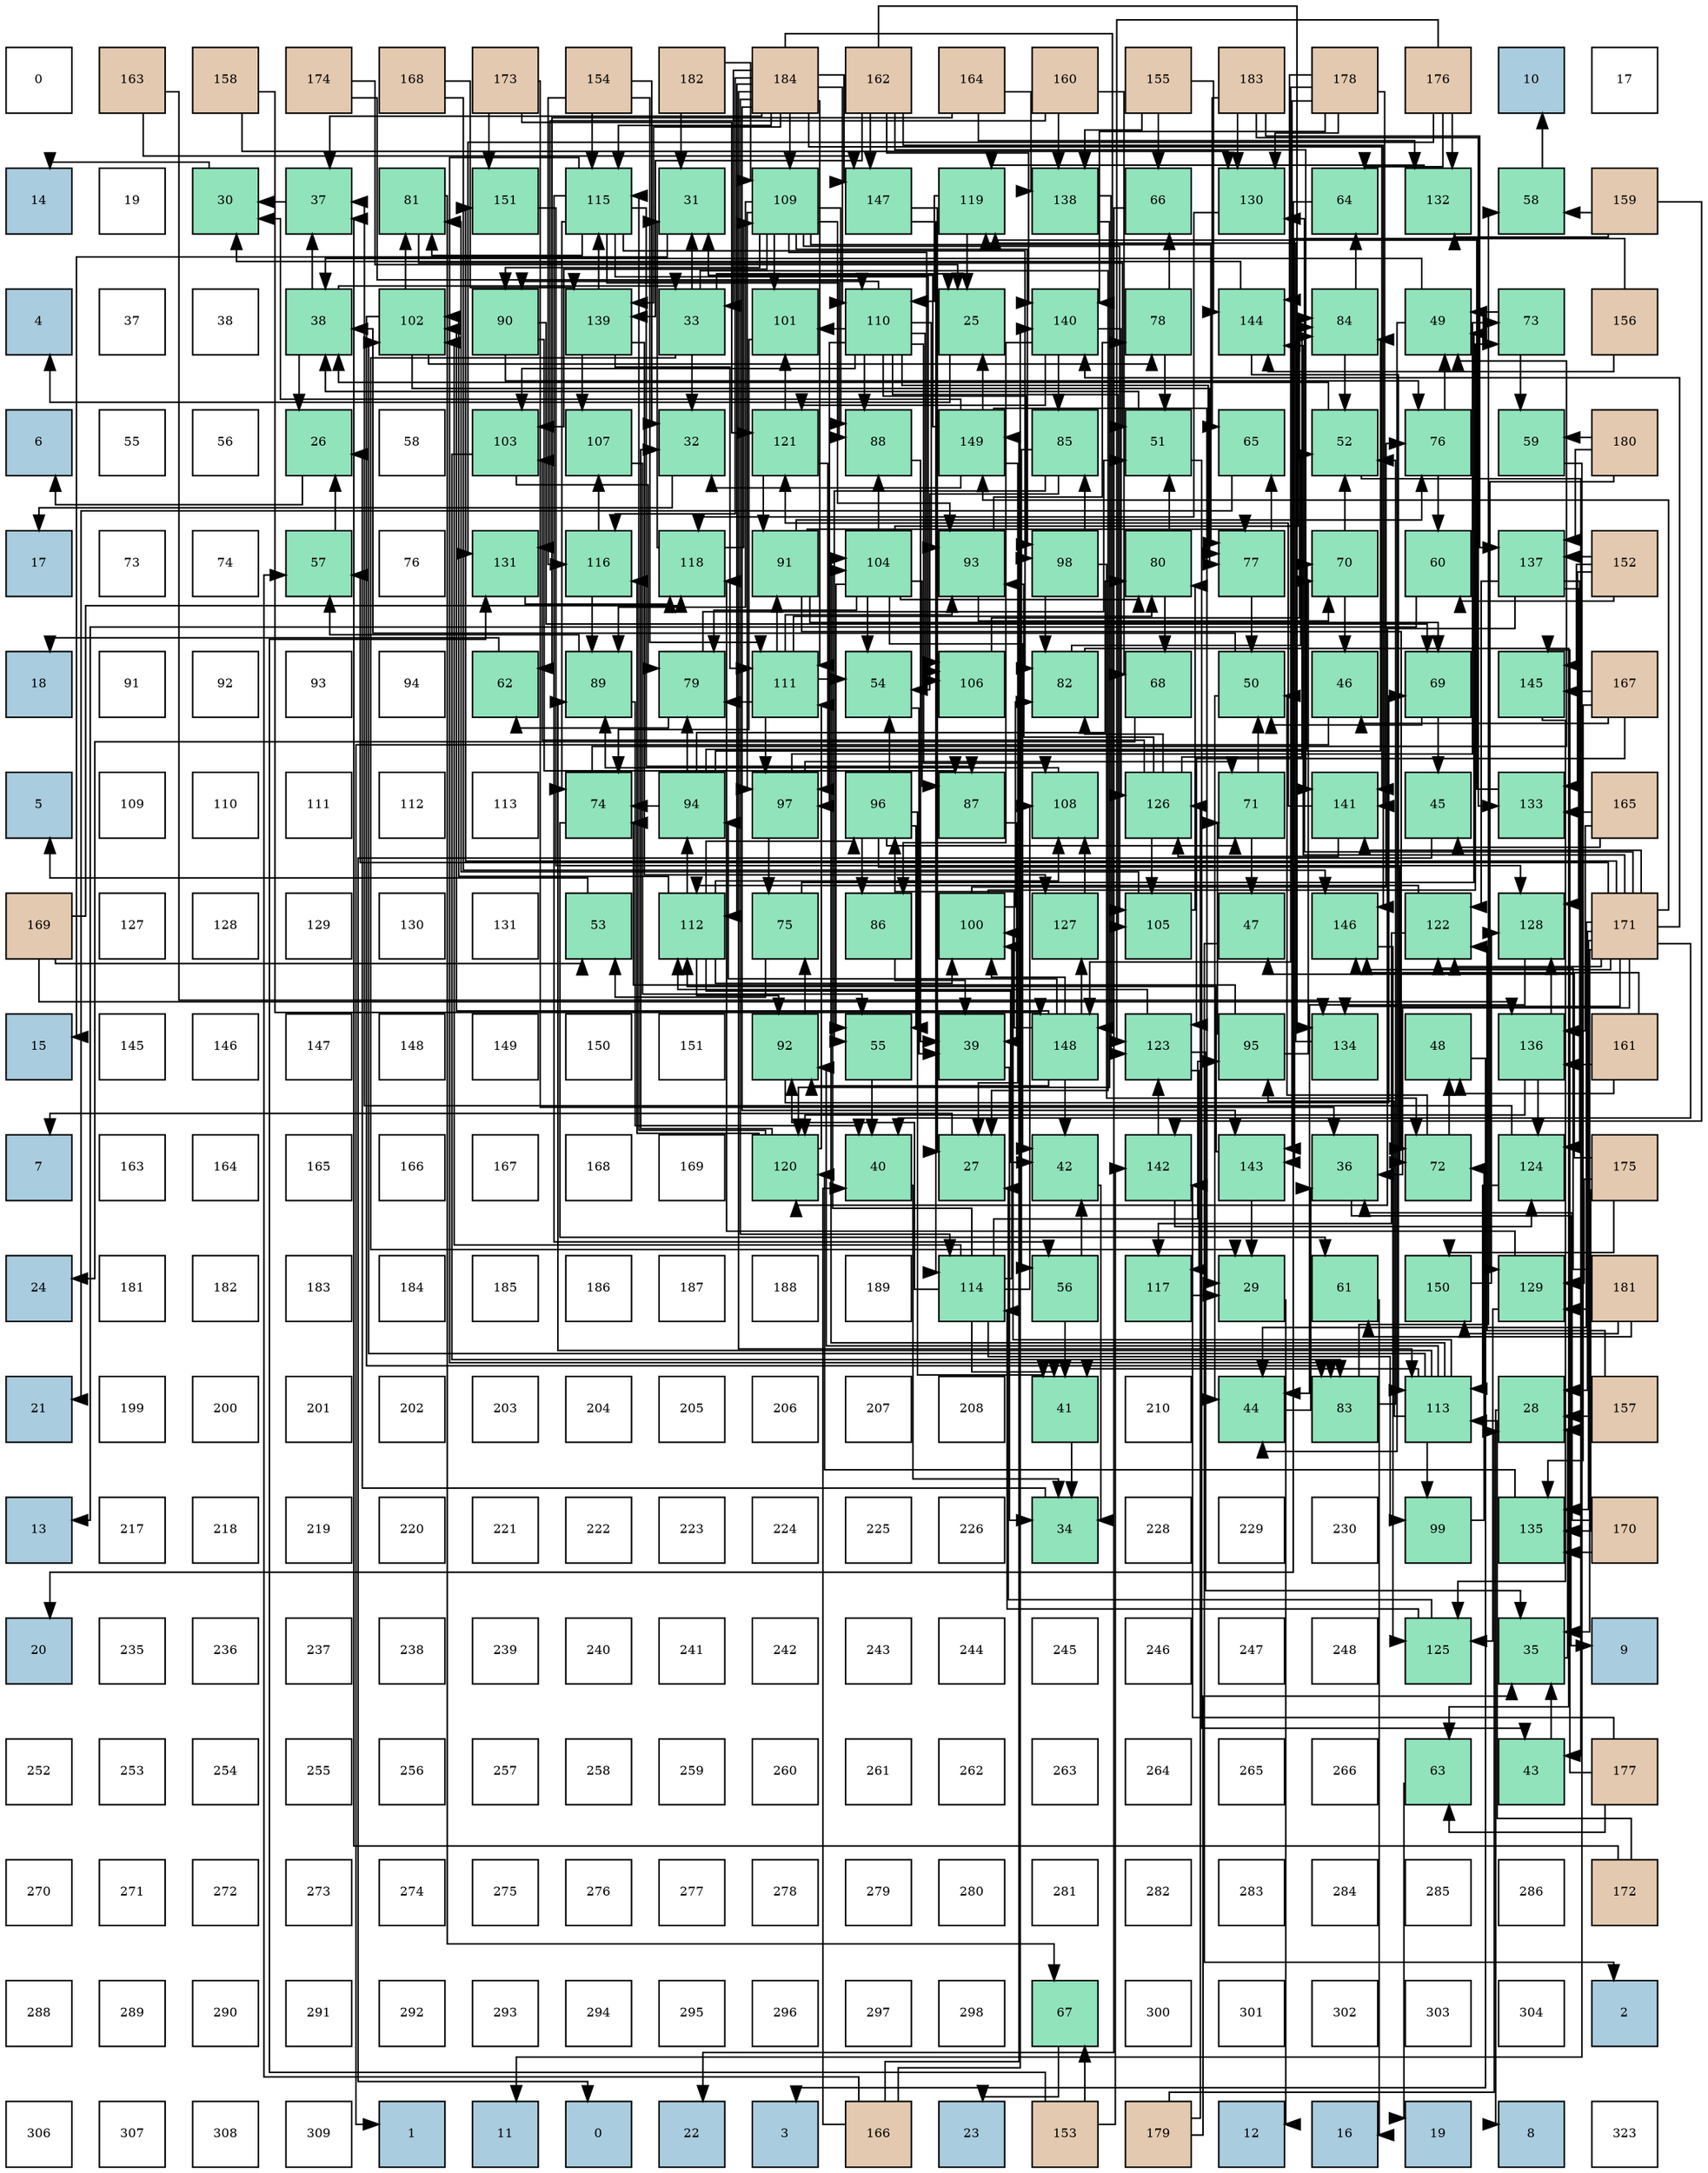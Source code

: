 digraph layout{
 rankdir=TB;
 splines=ortho;
 node [style=filled shape=square fixedsize=true width=0.6];
0[label="0", fontsize=8, fillcolor="#ffffff"];
1[label="163", fontsize=8, fillcolor="#e3c9af"];
2[label="158", fontsize=8, fillcolor="#e3c9af"];
3[label="174", fontsize=8, fillcolor="#e3c9af"];
4[label="168", fontsize=8, fillcolor="#e3c9af"];
5[label="173", fontsize=8, fillcolor="#e3c9af"];
6[label="154", fontsize=8, fillcolor="#e3c9af"];
7[label="182", fontsize=8, fillcolor="#e3c9af"];
8[label="184", fontsize=8, fillcolor="#e3c9af"];
9[label="162", fontsize=8, fillcolor="#e3c9af"];
10[label="164", fontsize=8, fillcolor="#e3c9af"];
11[label="160", fontsize=8, fillcolor="#e3c9af"];
12[label="155", fontsize=8, fillcolor="#e3c9af"];
13[label="183", fontsize=8, fillcolor="#e3c9af"];
14[label="178", fontsize=8, fillcolor="#e3c9af"];
15[label="176", fontsize=8, fillcolor="#e3c9af"];
16[label="10", fontsize=8, fillcolor="#a9ccde"];
17[label="17", fontsize=8, fillcolor="#ffffff"];
18[label="14", fontsize=8, fillcolor="#a9ccde"];
19[label="19", fontsize=8, fillcolor="#ffffff"];
20[label="30", fontsize=8, fillcolor="#91e3bb"];
21[label="37", fontsize=8, fillcolor="#91e3bb"];
22[label="81", fontsize=8, fillcolor="#91e3bb"];
23[label="151", fontsize=8, fillcolor="#91e3bb"];
24[label="115", fontsize=8, fillcolor="#91e3bb"];
25[label="31", fontsize=8, fillcolor="#91e3bb"];
26[label="109", fontsize=8, fillcolor="#91e3bb"];
27[label="147", fontsize=8, fillcolor="#91e3bb"];
28[label="119", fontsize=8, fillcolor="#91e3bb"];
29[label="138", fontsize=8, fillcolor="#91e3bb"];
30[label="66", fontsize=8, fillcolor="#91e3bb"];
31[label="130", fontsize=8, fillcolor="#91e3bb"];
32[label="64", fontsize=8, fillcolor="#91e3bb"];
33[label="132", fontsize=8, fillcolor="#91e3bb"];
34[label="58", fontsize=8, fillcolor="#91e3bb"];
35[label="159", fontsize=8, fillcolor="#e3c9af"];
36[label="4", fontsize=8, fillcolor="#a9ccde"];
37[label="37", fontsize=8, fillcolor="#ffffff"];
38[label="38", fontsize=8, fillcolor="#ffffff"];
39[label="38", fontsize=8, fillcolor="#91e3bb"];
40[label="102", fontsize=8, fillcolor="#91e3bb"];
41[label="90", fontsize=8, fillcolor="#91e3bb"];
42[label="139", fontsize=8, fillcolor="#91e3bb"];
43[label="33", fontsize=8, fillcolor="#91e3bb"];
44[label="101", fontsize=8, fillcolor="#91e3bb"];
45[label="110", fontsize=8, fillcolor="#91e3bb"];
46[label="25", fontsize=8, fillcolor="#91e3bb"];
47[label="140", fontsize=8, fillcolor="#91e3bb"];
48[label="78", fontsize=8, fillcolor="#91e3bb"];
49[label="144", fontsize=8, fillcolor="#91e3bb"];
50[label="84", fontsize=8, fillcolor="#91e3bb"];
51[label="49", fontsize=8, fillcolor="#91e3bb"];
52[label="73", fontsize=8, fillcolor="#91e3bb"];
53[label="156", fontsize=8, fillcolor="#e3c9af"];
54[label="6", fontsize=8, fillcolor="#a9ccde"];
55[label="55", fontsize=8, fillcolor="#ffffff"];
56[label="56", fontsize=8, fillcolor="#ffffff"];
57[label="26", fontsize=8, fillcolor="#91e3bb"];
58[label="58", fontsize=8, fillcolor="#ffffff"];
59[label="103", fontsize=8, fillcolor="#91e3bb"];
60[label="107", fontsize=8, fillcolor="#91e3bb"];
61[label="32", fontsize=8, fillcolor="#91e3bb"];
62[label="121", fontsize=8, fillcolor="#91e3bb"];
63[label="88", fontsize=8, fillcolor="#91e3bb"];
64[label="149", fontsize=8, fillcolor="#91e3bb"];
65[label="85", fontsize=8, fillcolor="#91e3bb"];
66[label="51", fontsize=8, fillcolor="#91e3bb"];
67[label="65", fontsize=8, fillcolor="#91e3bb"];
68[label="52", fontsize=8, fillcolor="#91e3bb"];
69[label="76", fontsize=8, fillcolor="#91e3bb"];
70[label="59", fontsize=8, fillcolor="#91e3bb"];
71[label="180", fontsize=8, fillcolor="#e3c9af"];
72[label="17", fontsize=8, fillcolor="#a9ccde"];
73[label="73", fontsize=8, fillcolor="#ffffff"];
74[label="74", fontsize=8, fillcolor="#ffffff"];
75[label="57", fontsize=8, fillcolor="#91e3bb"];
76[label="76", fontsize=8, fillcolor="#ffffff"];
77[label="131", fontsize=8, fillcolor="#91e3bb"];
78[label="116", fontsize=8, fillcolor="#91e3bb"];
79[label="118", fontsize=8, fillcolor="#91e3bb"];
80[label="91", fontsize=8, fillcolor="#91e3bb"];
81[label="104", fontsize=8, fillcolor="#91e3bb"];
82[label="93", fontsize=8, fillcolor="#91e3bb"];
83[label="98", fontsize=8, fillcolor="#91e3bb"];
84[label="80", fontsize=8, fillcolor="#91e3bb"];
85[label="77", fontsize=8, fillcolor="#91e3bb"];
86[label="70", fontsize=8, fillcolor="#91e3bb"];
87[label="60", fontsize=8, fillcolor="#91e3bb"];
88[label="137", fontsize=8, fillcolor="#91e3bb"];
89[label="152", fontsize=8, fillcolor="#e3c9af"];
90[label="18", fontsize=8, fillcolor="#a9ccde"];
91[label="91", fontsize=8, fillcolor="#ffffff"];
92[label="92", fontsize=8, fillcolor="#ffffff"];
93[label="93", fontsize=8, fillcolor="#ffffff"];
94[label="94", fontsize=8, fillcolor="#ffffff"];
95[label="62", fontsize=8, fillcolor="#91e3bb"];
96[label="89", fontsize=8, fillcolor="#91e3bb"];
97[label="79", fontsize=8, fillcolor="#91e3bb"];
98[label="111", fontsize=8, fillcolor="#91e3bb"];
99[label="54", fontsize=8, fillcolor="#91e3bb"];
100[label="106", fontsize=8, fillcolor="#91e3bb"];
101[label="82", fontsize=8, fillcolor="#91e3bb"];
102[label="68", fontsize=8, fillcolor="#91e3bb"];
103[label="50", fontsize=8, fillcolor="#91e3bb"];
104[label="46", fontsize=8, fillcolor="#91e3bb"];
105[label="69", fontsize=8, fillcolor="#91e3bb"];
106[label="145", fontsize=8, fillcolor="#91e3bb"];
107[label="167", fontsize=8, fillcolor="#e3c9af"];
108[label="5", fontsize=8, fillcolor="#a9ccde"];
109[label="109", fontsize=8, fillcolor="#ffffff"];
110[label="110", fontsize=8, fillcolor="#ffffff"];
111[label="111", fontsize=8, fillcolor="#ffffff"];
112[label="112", fontsize=8, fillcolor="#ffffff"];
113[label="113", fontsize=8, fillcolor="#ffffff"];
114[label="74", fontsize=8, fillcolor="#91e3bb"];
115[label="94", fontsize=8, fillcolor="#91e3bb"];
116[label="97", fontsize=8, fillcolor="#91e3bb"];
117[label="96", fontsize=8, fillcolor="#91e3bb"];
118[label="87", fontsize=8, fillcolor="#91e3bb"];
119[label="108", fontsize=8, fillcolor="#91e3bb"];
120[label="126", fontsize=8, fillcolor="#91e3bb"];
121[label="71", fontsize=8, fillcolor="#91e3bb"];
122[label="141", fontsize=8, fillcolor="#91e3bb"];
123[label="45", fontsize=8, fillcolor="#91e3bb"];
124[label="133", fontsize=8, fillcolor="#91e3bb"];
125[label="165", fontsize=8, fillcolor="#e3c9af"];
126[label="169", fontsize=8, fillcolor="#e3c9af"];
127[label="127", fontsize=8, fillcolor="#ffffff"];
128[label="128", fontsize=8, fillcolor="#ffffff"];
129[label="129", fontsize=8, fillcolor="#ffffff"];
130[label="130", fontsize=8, fillcolor="#ffffff"];
131[label="131", fontsize=8, fillcolor="#ffffff"];
132[label="53", fontsize=8, fillcolor="#91e3bb"];
133[label="112", fontsize=8, fillcolor="#91e3bb"];
134[label="75", fontsize=8, fillcolor="#91e3bb"];
135[label="86", fontsize=8, fillcolor="#91e3bb"];
136[label="100", fontsize=8, fillcolor="#91e3bb"];
137[label="127", fontsize=8, fillcolor="#91e3bb"];
138[label="105", fontsize=8, fillcolor="#91e3bb"];
139[label="47", fontsize=8, fillcolor="#91e3bb"];
140[label="146", fontsize=8, fillcolor="#91e3bb"];
141[label="122", fontsize=8, fillcolor="#91e3bb"];
142[label="128", fontsize=8, fillcolor="#91e3bb"];
143[label="171", fontsize=8, fillcolor="#e3c9af"];
144[label="15", fontsize=8, fillcolor="#a9ccde"];
145[label="145", fontsize=8, fillcolor="#ffffff"];
146[label="146", fontsize=8, fillcolor="#ffffff"];
147[label="147", fontsize=8, fillcolor="#ffffff"];
148[label="148", fontsize=8, fillcolor="#ffffff"];
149[label="149", fontsize=8, fillcolor="#ffffff"];
150[label="150", fontsize=8, fillcolor="#ffffff"];
151[label="151", fontsize=8, fillcolor="#ffffff"];
152[label="92", fontsize=8, fillcolor="#91e3bb"];
153[label="55", fontsize=8, fillcolor="#91e3bb"];
154[label="39", fontsize=8, fillcolor="#91e3bb"];
155[label="148", fontsize=8, fillcolor="#91e3bb"];
156[label="123", fontsize=8, fillcolor="#91e3bb"];
157[label="95", fontsize=8, fillcolor="#91e3bb"];
158[label="134", fontsize=8, fillcolor="#91e3bb"];
159[label="48", fontsize=8, fillcolor="#91e3bb"];
160[label="136", fontsize=8, fillcolor="#91e3bb"];
161[label="161", fontsize=8, fillcolor="#e3c9af"];
162[label="7", fontsize=8, fillcolor="#a9ccde"];
163[label="163", fontsize=8, fillcolor="#ffffff"];
164[label="164", fontsize=8, fillcolor="#ffffff"];
165[label="165", fontsize=8, fillcolor="#ffffff"];
166[label="166", fontsize=8, fillcolor="#ffffff"];
167[label="167", fontsize=8, fillcolor="#ffffff"];
168[label="168", fontsize=8, fillcolor="#ffffff"];
169[label="169", fontsize=8, fillcolor="#ffffff"];
170[label="120", fontsize=8, fillcolor="#91e3bb"];
171[label="40", fontsize=8, fillcolor="#91e3bb"];
172[label="27", fontsize=8, fillcolor="#91e3bb"];
173[label="42", fontsize=8, fillcolor="#91e3bb"];
174[label="142", fontsize=8, fillcolor="#91e3bb"];
175[label="143", fontsize=8, fillcolor="#91e3bb"];
176[label="36", fontsize=8, fillcolor="#91e3bb"];
177[label="72", fontsize=8, fillcolor="#91e3bb"];
178[label="124", fontsize=8, fillcolor="#91e3bb"];
179[label="175", fontsize=8, fillcolor="#e3c9af"];
180[label="24", fontsize=8, fillcolor="#a9ccde"];
181[label="181", fontsize=8, fillcolor="#ffffff"];
182[label="182", fontsize=8, fillcolor="#ffffff"];
183[label="183", fontsize=8, fillcolor="#ffffff"];
184[label="184", fontsize=8, fillcolor="#ffffff"];
185[label="185", fontsize=8, fillcolor="#ffffff"];
186[label="186", fontsize=8, fillcolor="#ffffff"];
187[label="187", fontsize=8, fillcolor="#ffffff"];
188[label="188", fontsize=8, fillcolor="#ffffff"];
189[label="189", fontsize=8, fillcolor="#ffffff"];
190[label="114", fontsize=8, fillcolor="#91e3bb"];
191[label="56", fontsize=8, fillcolor="#91e3bb"];
192[label="117", fontsize=8, fillcolor="#91e3bb"];
193[label="29", fontsize=8, fillcolor="#91e3bb"];
194[label="61", fontsize=8, fillcolor="#91e3bb"];
195[label="150", fontsize=8, fillcolor="#91e3bb"];
196[label="129", fontsize=8, fillcolor="#91e3bb"];
197[label="181", fontsize=8, fillcolor="#e3c9af"];
198[label="21", fontsize=8, fillcolor="#a9ccde"];
199[label="199", fontsize=8, fillcolor="#ffffff"];
200[label="200", fontsize=8, fillcolor="#ffffff"];
201[label="201", fontsize=8, fillcolor="#ffffff"];
202[label="202", fontsize=8, fillcolor="#ffffff"];
203[label="203", fontsize=8, fillcolor="#ffffff"];
204[label="204", fontsize=8, fillcolor="#ffffff"];
205[label="205", fontsize=8, fillcolor="#ffffff"];
206[label="206", fontsize=8, fillcolor="#ffffff"];
207[label="207", fontsize=8, fillcolor="#ffffff"];
208[label="208", fontsize=8, fillcolor="#ffffff"];
209[label="41", fontsize=8, fillcolor="#91e3bb"];
210[label="210", fontsize=8, fillcolor="#ffffff"];
211[label="44", fontsize=8, fillcolor="#91e3bb"];
212[label="83", fontsize=8, fillcolor="#91e3bb"];
213[label="113", fontsize=8, fillcolor="#91e3bb"];
214[label="28", fontsize=8, fillcolor="#91e3bb"];
215[label="157", fontsize=8, fillcolor="#e3c9af"];
216[label="13", fontsize=8, fillcolor="#a9ccde"];
217[label="217", fontsize=8, fillcolor="#ffffff"];
218[label="218", fontsize=8, fillcolor="#ffffff"];
219[label="219", fontsize=8, fillcolor="#ffffff"];
220[label="220", fontsize=8, fillcolor="#ffffff"];
221[label="221", fontsize=8, fillcolor="#ffffff"];
222[label="222", fontsize=8, fillcolor="#ffffff"];
223[label="223", fontsize=8, fillcolor="#ffffff"];
224[label="224", fontsize=8, fillcolor="#ffffff"];
225[label="225", fontsize=8, fillcolor="#ffffff"];
226[label="226", fontsize=8, fillcolor="#ffffff"];
227[label="34", fontsize=8, fillcolor="#91e3bb"];
228[label="228", fontsize=8, fillcolor="#ffffff"];
229[label="229", fontsize=8, fillcolor="#ffffff"];
230[label="230", fontsize=8, fillcolor="#ffffff"];
231[label="99", fontsize=8, fillcolor="#91e3bb"];
232[label="135", fontsize=8, fillcolor="#91e3bb"];
233[label="170", fontsize=8, fillcolor="#e3c9af"];
234[label="20", fontsize=8, fillcolor="#a9ccde"];
235[label="235", fontsize=8, fillcolor="#ffffff"];
236[label="236", fontsize=8, fillcolor="#ffffff"];
237[label="237", fontsize=8, fillcolor="#ffffff"];
238[label="238", fontsize=8, fillcolor="#ffffff"];
239[label="239", fontsize=8, fillcolor="#ffffff"];
240[label="240", fontsize=8, fillcolor="#ffffff"];
241[label="241", fontsize=8, fillcolor="#ffffff"];
242[label="242", fontsize=8, fillcolor="#ffffff"];
243[label="243", fontsize=8, fillcolor="#ffffff"];
244[label="244", fontsize=8, fillcolor="#ffffff"];
245[label="245", fontsize=8, fillcolor="#ffffff"];
246[label="246", fontsize=8, fillcolor="#ffffff"];
247[label="247", fontsize=8, fillcolor="#ffffff"];
248[label="248", fontsize=8, fillcolor="#ffffff"];
249[label="125", fontsize=8, fillcolor="#91e3bb"];
250[label="35", fontsize=8, fillcolor="#91e3bb"];
251[label="9", fontsize=8, fillcolor="#a9ccde"];
252[label="252", fontsize=8, fillcolor="#ffffff"];
253[label="253", fontsize=8, fillcolor="#ffffff"];
254[label="254", fontsize=8, fillcolor="#ffffff"];
255[label="255", fontsize=8, fillcolor="#ffffff"];
256[label="256", fontsize=8, fillcolor="#ffffff"];
257[label="257", fontsize=8, fillcolor="#ffffff"];
258[label="258", fontsize=8, fillcolor="#ffffff"];
259[label="259", fontsize=8, fillcolor="#ffffff"];
260[label="260", fontsize=8, fillcolor="#ffffff"];
261[label="261", fontsize=8, fillcolor="#ffffff"];
262[label="262", fontsize=8, fillcolor="#ffffff"];
263[label="263", fontsize=8, fillcolor="#ffffff"];
264[label="264", fontsize=8, fillcolor="#ffffff"];
265[label="265", fontsize=8, fillcolor="#ffffff"];
266[label="266", fontsize=8, fillcolor="#ffffff"];
267[label="63", fontsize=8, fillcolor="#91e3bb"];
268[label="43", fontsize=8, fillcolor="#91e3bb"];
269[label="177", fontsize=8, fillcolor="#e3c9af"];
270[label="270", fontsize=8, fillcolor="#ffffff"];
271[label="271", fontsize=8, fillcolor="#ffffff"];
272[label="272", fontsize=8, fillcolor="#ffffff"];
273[label="273", fontsize=8, fillcolor="#ffffff"];
274[label="274", fontsize=8, fillcolor="#ffffff"];
275[label="275", fontsize=8, fillcolor="#ffffff"];
276[label="276", fontsize=8, fillcolor="#ffffff"];
277[label="277", fontsize=8, fillcolor="#ffffff"];
278[label="278", fontsize=8, fillcolor="#ffffff"];
279[label="279", fontsize=8, fillcolor="#ffffff"];
280[label="280", fontsize=8, fillcolor="#ffffff"];
281[label="281", fontsize=8, fillcolor="#ffffff"];
282[label="282", fontsize=8, fillcolor="#ffffff"];
283[label="283", fontsize=8, fillcolor="#ffffff"];
284[label="284", fontsize=8, fillcolor="#ffffff"];
285[label="285", fontsize=8, fillcolor="#ffffff"];
286[label="286", fontsize=8, fillcolor="#ffffff"];
287[label="172", fontsize=8, fillcolor="#e3c9af"];
288[label="288", fontsize=8, fillcolor="#ffffff"];
289[label="289", fontsize=8, fillcolor="#ffffff"];
290[label="290", fontsize=8, fillcolor="#ffffff"];
291[label="291", fontsize=8, fillcolor="#ffffff"];
292[label="292", fontsize=8, fillcolor="#ffffff"];
293[label="293", fontsize=8, fillcolor="#ffffff"];
294[label="294", fontsize=8, fillcolor="#ffffff"];
295[label="295", fontsize=8, fillcolor="#ffffff"];
296[label="296", fontsize=8, fillcolor="#ffffff"];
297[label="297", fontsize=8, fillcolor="#ffffff"];
298[label="298", fontsize=8, fillcolor="#ffffff"];
299[label="67", fontsize=8, fillcolor="#91e3bb"];
300[label="300", fontsize=8, fillcolor="#ffffff"];
301[label="301", fontsize=8, fillcolor="#ffffff"];
302[label="302", fontsize=8, fillcolor="#ffffff"];
303[label="303", fontsize=8, fillcolor="#ffffff"];
304[label="304", fontsize=8, fillcolor="#ffffff"];
305[label="2", fontsize=8, fillcolor="#a9ccde"];
306[label="306", fontsize=8, fillcolor="#ffffff"];
307[label="307", fontsize=8, fillcolor="#ffffff"];
308[label="308", fontsize=8, fillcolor="#ffffff"];
309[label="309", fontsize=8, fillcolor="#ffffff"];
310[label="1", fontsize=8, fillcolor="#a9ccde"];
311[label="11", fontsize=8, fillcolor="#a9ccde"];
312[label="0", fontsize=8, fillcolor="#a9ccde"];
313[label="22", fontsize=8, fillcolor="#a9ccde"];
314[label="3", fontsize=8, fillcolor="#a9ccde"];
315[label="166", fontsize=8, fillcolor="#e3c9af"];
316[label="23", fontsize=8, fillcolor="#a9ccde"];
317[label="153", fontsize=8, fillcolor="#e3c9af"];
318[label="179", fontsize=8, fillcolor="#e3c9af"];
319[label="12", fontsize=8, fillcolor="#a9ccde"];
320[label="16", fontsize=8, fillcolor="#a9ccde"];
321[label="19", fontsize=8, fillcolor="#a9ccde"];
322[label="8", fontsize=8, fillcolor="#a9ccde"];
323[label="323", fontsize=8, fillcolor="#ffffff"];
edge [constraint=false, style=vis];46 -> 36;
57 -> 54;
172 -> 162;
214 -> 322;
193 -> 319;
20 -> 18;
25 -> 144;
61 -> 72;
43 -> 46;
43 -> 172;
43 -> 193;
43 -> 25;
43 -> 61;
227 -> 57;
250 -> 214;
176 -> 251;
21 -> 20;
39 -> 57;
39 -> 43;
39 -> 21;
154 -> 227;
171 -> 227;
209 -> 227;
173 -> 227;
268 -> 250;
211 -> 176;
123 -> 312;
104 -> 310;
139 -> 305;
159 -> 314;
51 -> 39;
51 -> 211;
103 -> 39;
103 -> 211;
66 -> 39;
66 -> 268;
68 -> 39;
68 -> 268;
132 -> 108;
99 -> 154;
153 -> 171;
191 -> 209;
191 -> 173;
75 -> 57;
34 -> 16;
70 -> 311;
87 -> 216;
194 -> 320;
95 -> 90;
267 -> 321;
32 -> 234;
67 -> 198;
30 -> 313;
299 -> 316;
102 -> 180;
105 -> 123;
105 -> 103;
86 -> 104;
86 -> 68;
121 -> 139;
121 -> 103;
177 -> 159;
177 -> 103;
52 -> 51;
52 -> 70;
114 -> 51;
114 -> 194;
134 -> 51;
134 -> 132;
69 -> 51;
69 -> 87;
85 -> 103;
85 -> 67;
48 -> 66;
48 -> 30;
97 -> 66;
97 -> 95;
84 -> 66;
84 -> 102;
22 -> 66;
22 -> 299;
101 -> 68;
101 -> 267;
212 -> 68;
212 -> 34;
50 -> 68;
50 -> 32;
65 -> 99;
65 -> 153;
65 -> 191;
135 -> 154;
118 -> 154;
63 -> 154;
96 -> 171;
96 -> 75;
41 -> 105;
41 -> 69;
41 -> 118;
80 -> 105;
80 -> 177;
80 -> 69;
80 -> 85;
152 -> 105;
152 -> 134;
82 -> 86;
82 -> 48;
115 -> 86;
115 -> 114;
115 -> 97;
115 -> 84;
115 -> 50;
157 -> 86;
157 -> 121;
157 -> 114;
117 -> 209;
117 -> 99;
117 -> 153;
117 -> 121;
117 -> 177;
117 -> 135;
116 -> 121;
116 -> 52;
116 -> 134;
83 -> 177;
83 -> 101;
83 -> 65;
231 -> 177;
136 -> 52;
136 -> 69;
136 -> 101;
44 -> 114;
40 -> 85;
40 -> 48;
40 -> 22;
40 -> 212;
59 -> 97;
59 -> 212;
81 -> 173;
81 -> 99;
81 -> 153;
81 -> 97;
81 -> 84;
81 -> 50;
81 -> 118;
81 -> 63;
138 -> 84;
138 -> 22;
100 -> 50;
60 -> 153;
119 -> 96;
26 -> 85;
26 -> 63;
26 -> 96;
26 -> 41;
26 -> 82;
26 -> 116;
26 -> 83;
26 -> 44;
26 -> 59;
26 -> 138;
26 -> 100;
45 -> 85;
45 -> 63;
45 -> 41;
45 -> 82;
45 -> 116;
45 -> 83;
45 -> 44;
45 -> 59;
45 -> 138;
45 -> 100;
45 -> 119;
98 -> 99;
98 -> 97;
98 -> 84;
98 -> 80;
98 -> 82;
98 -> 116;
133 -> 173;
133 -> 152;
133 -> 115;
133 -> 117;
133 -> 136;
133 -> 40;
133 -> 119;
213 -> 209;
213 -> 96;
213 -> 152;
213 -> 157;
213 -> 231;
213 -> 136;
213 -> 40;
213 -> 81;
190 -> 209;
190 -> 152;
190 -> 157;
190 -> 231;
190 -> 136;
190 -> 40;
190 -> 81;
190 -> 119;
24 -> 191;
24 -> 114;
24 -> 22;
24 -> 101;
24 -> 212;
24 -> 118;
24 -> 63;
24 -> 100;
78 -> 96;
78 -> 60;
192 -> 193;
79 -> 25;
79 -> 26;
28 -> 46;
28 -> 45;
170 -> 61;
170 -> 98;
170 -> 24;
170 -> 78;
62 -> 80;
62 -> 116;
62 -> 44;
141 -> 133;
141 -> 192;
156 -> 250;
156 -> 133;
156 -> 192;
178 -> 21;
178 -> 213;
249 -> 172;
249 -> 190;
120 -> 101;
120 -> 50;
120 -> 82;
120 -> 59;
120 -> 138;
137 -> 119;
142 -> 211;
196 -> 79;
196 -> 249;
31 -> 79;
77 -> 79;
33 -> 28;
124 -> 28;
158 -> 28;
232 -> 170;
160 -> 170;
160 -> 178;
160 -> 142;
88 -> 170;
88 -> 141;
88 -> 178;
88 -> 142;
29 -> 170;
29 -> 156;
42 -> 60;
42 -> 98;
42 -> 24;
42 -> 137;
47 -> 65;
47 -> 135;
47 -> 62;
47 -> 120;
122 -> 62;
122 -> 120;
174 -> 156;
174 -> 178;
175 -> 193;
175 -> 133;
49 -> 20;
49 -> 213;
106 -> 249;
140 -> 249;
27 -> 172;
27 -> 190;
155 -> 173;
155 -> 152;
155 -> 115;
155 -> 117;
155 -> 136;
155 -> 40;
155 -> 137;
64 -> 46;
64 -> 172;
64 -> 193;
64 -> 20;
64 -> 25;
64 -> 61;
195 -> 142;
23 -> 142;
89 -> 87;
89 -> 124;
89 -> 88;
89 -> 106;
317 -> 299;
317 -> 77;
317 -> 174;
6 -> 61;
6 -> 98;
6 -> 24;
6 -> 78;
12 -> 30;
12 -> 29;
12 -> 49;
53 -> 175;
53 -> 49;
215 -> 214;
215 -> 141;
2 -> 31;
2 -> 155;
35 -> 34;
35 -> 33;
35 -> 174;
11 -> 102;
11 -> 77;
11 -> 29;
161 -> 159;
161 -> 160;
161 -> 140;
9 -> 158;
9 -> 42;
9 -> 47;
9 -> 122;
9 -> 140;
9 -> 27;
1 -> 158;
1 -> 27;
10 -> 95;
10 -> 33;
10 -> 29;
125 -> 123;
125 -> 124;
125 -> 160;
315 -> 171;
315 -> 75;
315 -> 47;
315 -> 64;
107 -> 104;
107 -> 156;
107 -> 232;
107 -> 106;
4 -> 42;
4 -> 140;
126 -> 132;
126 -> 79;
126 -> 160;
233 -> 176;
233 -> 232;
143 -> 214;
143 -> 250;
143 -> 176;
143 -> 171;
143 -> 211;
143 -> 75;
143 -> 141;
143 -> 31;
143 -> 158;
143 -> 232;
143 -> 47;
143 -> 122;
143 -> 49;
143 -> 140;
143 -> 64;
143 -> 23;
287 -> 21;
287 -> 213;
5 -> 176;
5 -> 62;
5 -> 23;
3 -> 46;
3 -> 45;
179 -> 139;
179 -> 196;
179 -> 232;
179 -> 195;
15 -> 32;
15 -> 156;
15 -> 77;
15 -> 33;
269 -> 267;
269 -> 174;
269 -> 106;
14 -> 31;
14 -> 47;
14 -> 122;
14 -> 175;
14 -> 49;
14 -> 155;
318 -> 214;
318 -> 250;
318 -> 120;
71 -> 70;
71 -> 196;
71 -> 88;
197 -> 194;
197 -> 141;
197 -> 196;
197 -> 195;
7 -> 25;
7 -> 26;
13 -> 67;
13 -> 31;
13 -> 124;
13 -> 88;
8 -> 43;
8 -> 21;
8 -> 26;
8 -> 45;
8 -> 98;
8 -> 133;
8 -> 213;
8 -> 190;
8 -> 24;
8 -> 78;
8 -> 42;
8 -> 122;
8 -> 175;
8 -> 27;
8 -> 155;
edge [constraint=true, style=invis];
0 -> 18 -> 36 -> 54 -> 72 -> 90 -> 108 -> 126 -> 144 -> 162 -> 180 -> 198 -> 216 -> 234 -> 252 -> 270 -> 288 -> 306;
1 -> 19 -> 37 -> 55 -> 73 -> 91 -> 109 -> 127 -> 145 -> 163 -> 181 -> 199 -> 217 -> 235 -> 253 -> 271 -> 289 -> 307;
2 -> 20 -> 38 -> 56 -> 74 -> 92 -> 110 -> 128 -> 146 -> 164 -> 182 -> 200 -> 218 -> 236 -> 254 -> 272 -> 290 -> 308;
3 -> 21 -> 39 -> 57 -> 75 -> 93 -> 111 -> 129 -> 147 -> 165 -> 183 -> 201 -> 219 -> 237 -> 255 -> 273 -> 291 -> 309;
4 -> 22 -> 40 -> 58 -> 76 -> 94 -> 112 -> 130 -> 148 -> 166 -> 184 -> 202 -> 220 -> 238 -> 256 -> 274 -> 292 -> 310;
5 -> 23 -> 41 -> 59 -> 77 -> 95 -> 113 -> 131 -> 149 -> 167 -> 185 -> 203 -> 221 -> 239 -> 257 -> 275 -> 293 -> 311;
6 -> 24 -> 42 -> 60 -> 78 -> 96 -> 114 -> 132 -> 150 -> 168 -> 186 -> 204 -> 222 -> 240 -> 258 -> 276 -> 294 -> 312;
7 -> 25 -> 43 -> 61 -> 79 -> 97 -> 115 -> 133 -> 151 -> 169 -> 187 -> 205 -> 223 -> 241 -> 259 -> 277 -> 295 -> 313;
8 -> 26 -> 44 -> 62 -> 80 -> 98 -> 116 -> 134 -> 152 -> 170 -> 188 -> 206 -> 224 -> 242 -> 260 -> 278 -> 296 -> 314;
9 -> 27 -> 45 -> 63 -> 81 -> 99 -> 117 -> 135 -> 153 -> 171 -> 189 -> 207 -> 225 -> 243 -> 261 -> 279 -> 297 -> 315;
10 -> 28 -> 46 -> 64 -> 82 -> 100 -> 118 -> 136 -> 154 -> 172 -> 190 -> 208 -> 226 -> 244 -> 262 -> 280 -> 298 -> 316;
11 -> 29 -> 47 -> 65 -> 83 -> 101 -> 119 -> 137 -> 155 -> 173 -> 191 -> 209 -> 227 -> 245 -> 263 -> 281 -> 299 -> 317;
12 -> 30 -> 48 -> 66 -> 84 -> 102 -> 120 -> 138 -> 156 -> 174 -> 192 -> 210 -> 228 -> 246 -> 264 -> 282 -> 300 -> 318;
13 -> 31 -> 49 -> 67 -> 85 -> 103 -> 121 -> 139 -> 157 -> 175 -> 193 -> 211 -> 229 -> 247 -> 265 -> 283 -> 301 -> 319;
14 -> 32 -> 50 -> 68 -> 86 -> 104 -> 122 -> 140 -> 158 -> 176 -> 194 -> 212 -> 230 -> 248 -> 266 -> 284 -> 302 -> 320;
15 -> 33 -> 51 -> 69 -> 87 -> 105 -> 123 -> 141 -> 159 -> 177 -> 195 -> 213 -> 231 -> 249 -> 267 -> 285 -> 303 -> 321;
16 -> 34 -> 52 -> 70 -> 88 -> 106 -> 124 -> 142 -> 160 -> 178 -> 196 -> 214 -> 232 -> 250 -> 268 -> 286 -> 304 -> 322;
17 -> 35 -> 53 -> 71 -> 89 -> 107 -> 125 -> 143 -> 161 -> 179 -> 197 -> 215 -> 233 -> 251 -> 269 -> 287 -> 305 -> 323;
rank = same {0 -> 1 -> 2 -> 3 -> 4 -> 5 -> 6 -> 7 -> 8 -> 9 -> 10 -> 11 -> 12 -> 13 -> 14 -> 15 -> 16 -> 17};
rank = same {18 -> 19 -> 20 -> 21 -> 22 -> 23 -> 24 -> 25 -> 26 -> 27 -> 28 -> 29 -> 30 -> 31 -> 32 -> 33 -> 34 -> 35};
rank = same {36 -> 37 -> 38 -> 39 -> 40 -> 41 -> 42 -> 43 -> 44 -> 45 -> 46 -> 47 -> 48 -> 49 -> 50 -> 51 -> 52 -> 53};
rank = same {54 -> 55 -> 56 -> 57 -> 58 -> 59 -> 60 -> 61 -> 62 -> 63 -> 64 -> 65 -> 66 -> 67 -> 68 -> 69 -> 70 -> 71};
rank = same {72 -> 73 -> 74 -> 75 -> 76 -> 77 -> 78 -> 79 -> 80 -> 81 -> 82 -> 83 -> 84 -> 85 -> 86 -> 87 -> 88 -> 89};
rank = same {90 -> 91 -> 92 -> 93 -> 94 -> 95 -> 96 -> 97 -> 98 -> 99 -> 100 -> 101 -> 102 -> 103 -> 104 -> 105 -> 106 -> 107};
rank = same {108 -> 109 -> 110 -> 111 -> 112 -> 113 -> 114 -> 115 -> 116 -> 117 -> 118 -> 119 -> 120 -> 121 -> 122 -> 123 -> 124 -> 125};
rank = same {126 -> 127 -> 128 -> 129 -> 130 -> 131 -> 132 -> 133 -> 134 -> 135 -> 136 -> 137 -> 138 -> 139 -> 140 -> 141 -> 142 -> 143};
rank = same {144 -> 145 -> 146 -> 147 -> 148 -> 149 -> 150 -> 151 -> 152 -> 153 -> 154 -> 155 -> 156 -> 157 -> 158 -> 159 -> 160 -> 161};
rank = same {162 -> 163 -> 164 -> 165 -> 166 -> 167 -> 168 -> 169 -> 170 -> 171 -> 172 -> 173 -> 174 -> 175 -> 176 -> 177 -> 178 -> 179};
rank = same {180 -> 181 -> 182 -> 183 -> 184 -> 185 -> 186 -> 187 -> 188 -> 189 -> 190 -> 191 -> 192 -> 193 -> 194 -> 195 -> 196 -> 197};
rank = same {198 -> 199 -> 200 -> 201 -> 202 -> 203 -> 204 -> 205 -> 206 -> 207 -> 208 -> 209 -> 210 -> 211 -> 212 -> 213 -> 214 -> 215};
rank = same {216 -> 217 -> 218 -> 219 -> 220 -> 221 -> 222 -> 223 -> 224 -> 225 -> 226 -> 227 -> 228 -> 229 -> 230 -> 231 -> 232 -> 233};
rank = same {234 -> 235 -> 236 -> 237 -> 238 -> 239 -> 240 -> 241 -> 242 -> 243 -> 244 -> 245 -> 246 -> 247 -> 248 -> 249 -> 250 -> 251};
rank = same {252 -> 253 -> 254 -> 255 -> 256 -> 257 -> 258 -> 259 -> 260 -> 261 -> 262 -> 263 -> 264 -> 265 -> 266 -> 267 -> 268 -> 269};
rank = same {270 -> 271 -> 272 -> 273 -> 274 -> 275 -> 276 -> 277 -> 278 -> 279 -> 280 -> 281 -> 282 -> 283 -> 284 -> 285 -> 286 -> 287};
rank = same {288 -> 289 -> 290 -> 291 -> 292 -> 293 -> 294 -> 295 -> 296 -> 297 -> 298 -> 299 -> 300 -> 301 -> 302 -> 303 -> 304 -> 305};
rank = same {306 -> 307 -> 308 -> 309 -> 310 -> 311 -> 312 -> 313 -> 314 -> 315 -> 316 -> 317 -> 318 -> 319 -> 320 -> 321 -> 322 -> 323};
}